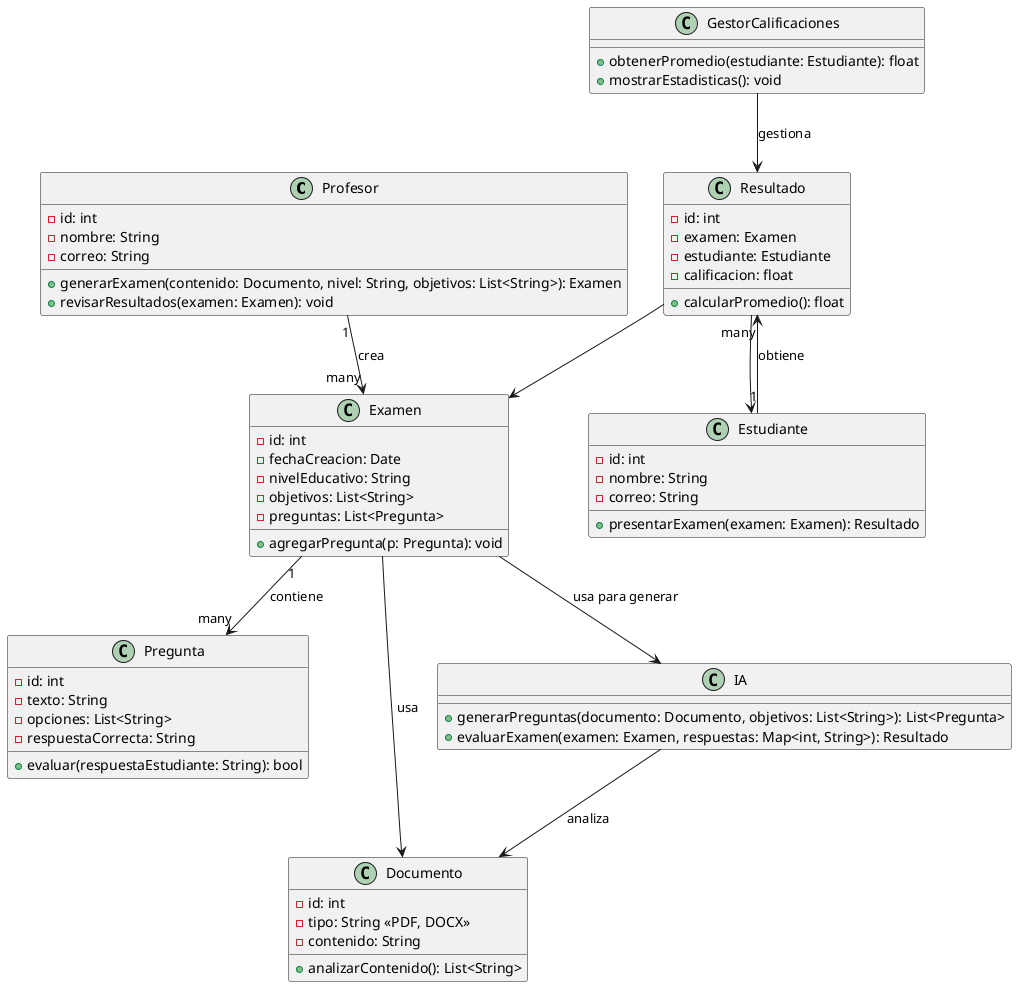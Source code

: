 @startuml

' Definimos los actores principales
class Profesor {
    - id: int
    - nombre: String
    - correo: String
    + generarExamen(contenido: Documento, nivel: String, objetivos: List<String>): Examen
    + revisarResultados(examen: Examen): void
}

class Estudiante {
    - id: int
    - nombre: String
    - correo: String
    + presentarExamen(examen: Examen): Resultado
}

class Examen {
    - id: int
    - fechaCreacion: Date
    - nivelEducativo: String
    - objetivos: List<String>
    - preguntas: List<Pregunta>
    + agregarPregunta(p: Pregunta): void
}

class Pregunta {
    - id: int
    - texto: String
    - opciones: List<String>
    - respuestaCorrecta: String
    + evaluar(respuestaEstudiante: String): bool
}

class Documento {
    - id: int
    - tipo: String <<PDF, DOCX>>
    - contenido: String
    + analizarContenido(): List<String>
}

class IA {
    + generarPreguntas(documento: Documento, objetivos: List<String>): List<Pregunta>
    + evaluarExamen(examen: Examen, respuestas: Map<int, String>): Resultado
}

class Resultado {
    - id: int
    - examen: Examen
    - estudiante: Estudiante
    - calificacion: float
    + calcularPromedio(): float
}

class GestorCalificaciones {
    + obtenerPromedio(estudiante: Estudiante): float
    + mostrarEstadisticas(): void
}

' Relaciones
Profesor "1" --> "many" Examen : crea
Estudiante "1" --> "many" Resultado : obtiene
Examen "1" --> "many" Pregunta : contiene
Examen --> Documento : usa
Examen --> IA : usa para generar
Resultado --> Examen
Resultado --> Estudiante
GestorCalificaciones --> Resultado : gestiona
IA --> Documento : analiza

@enduml


